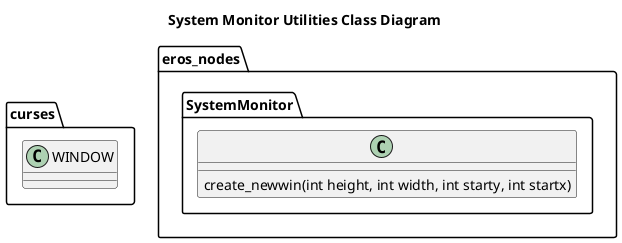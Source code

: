 @startuml
title System Monitor Utilities Class Diagram
package curses {
    class WINDOW
}
package eros_nodes {
package SystemMonitor {
    class :: {
        create_newwin(int height, int width, int starty, int startx)
    }
}
}
@enduml